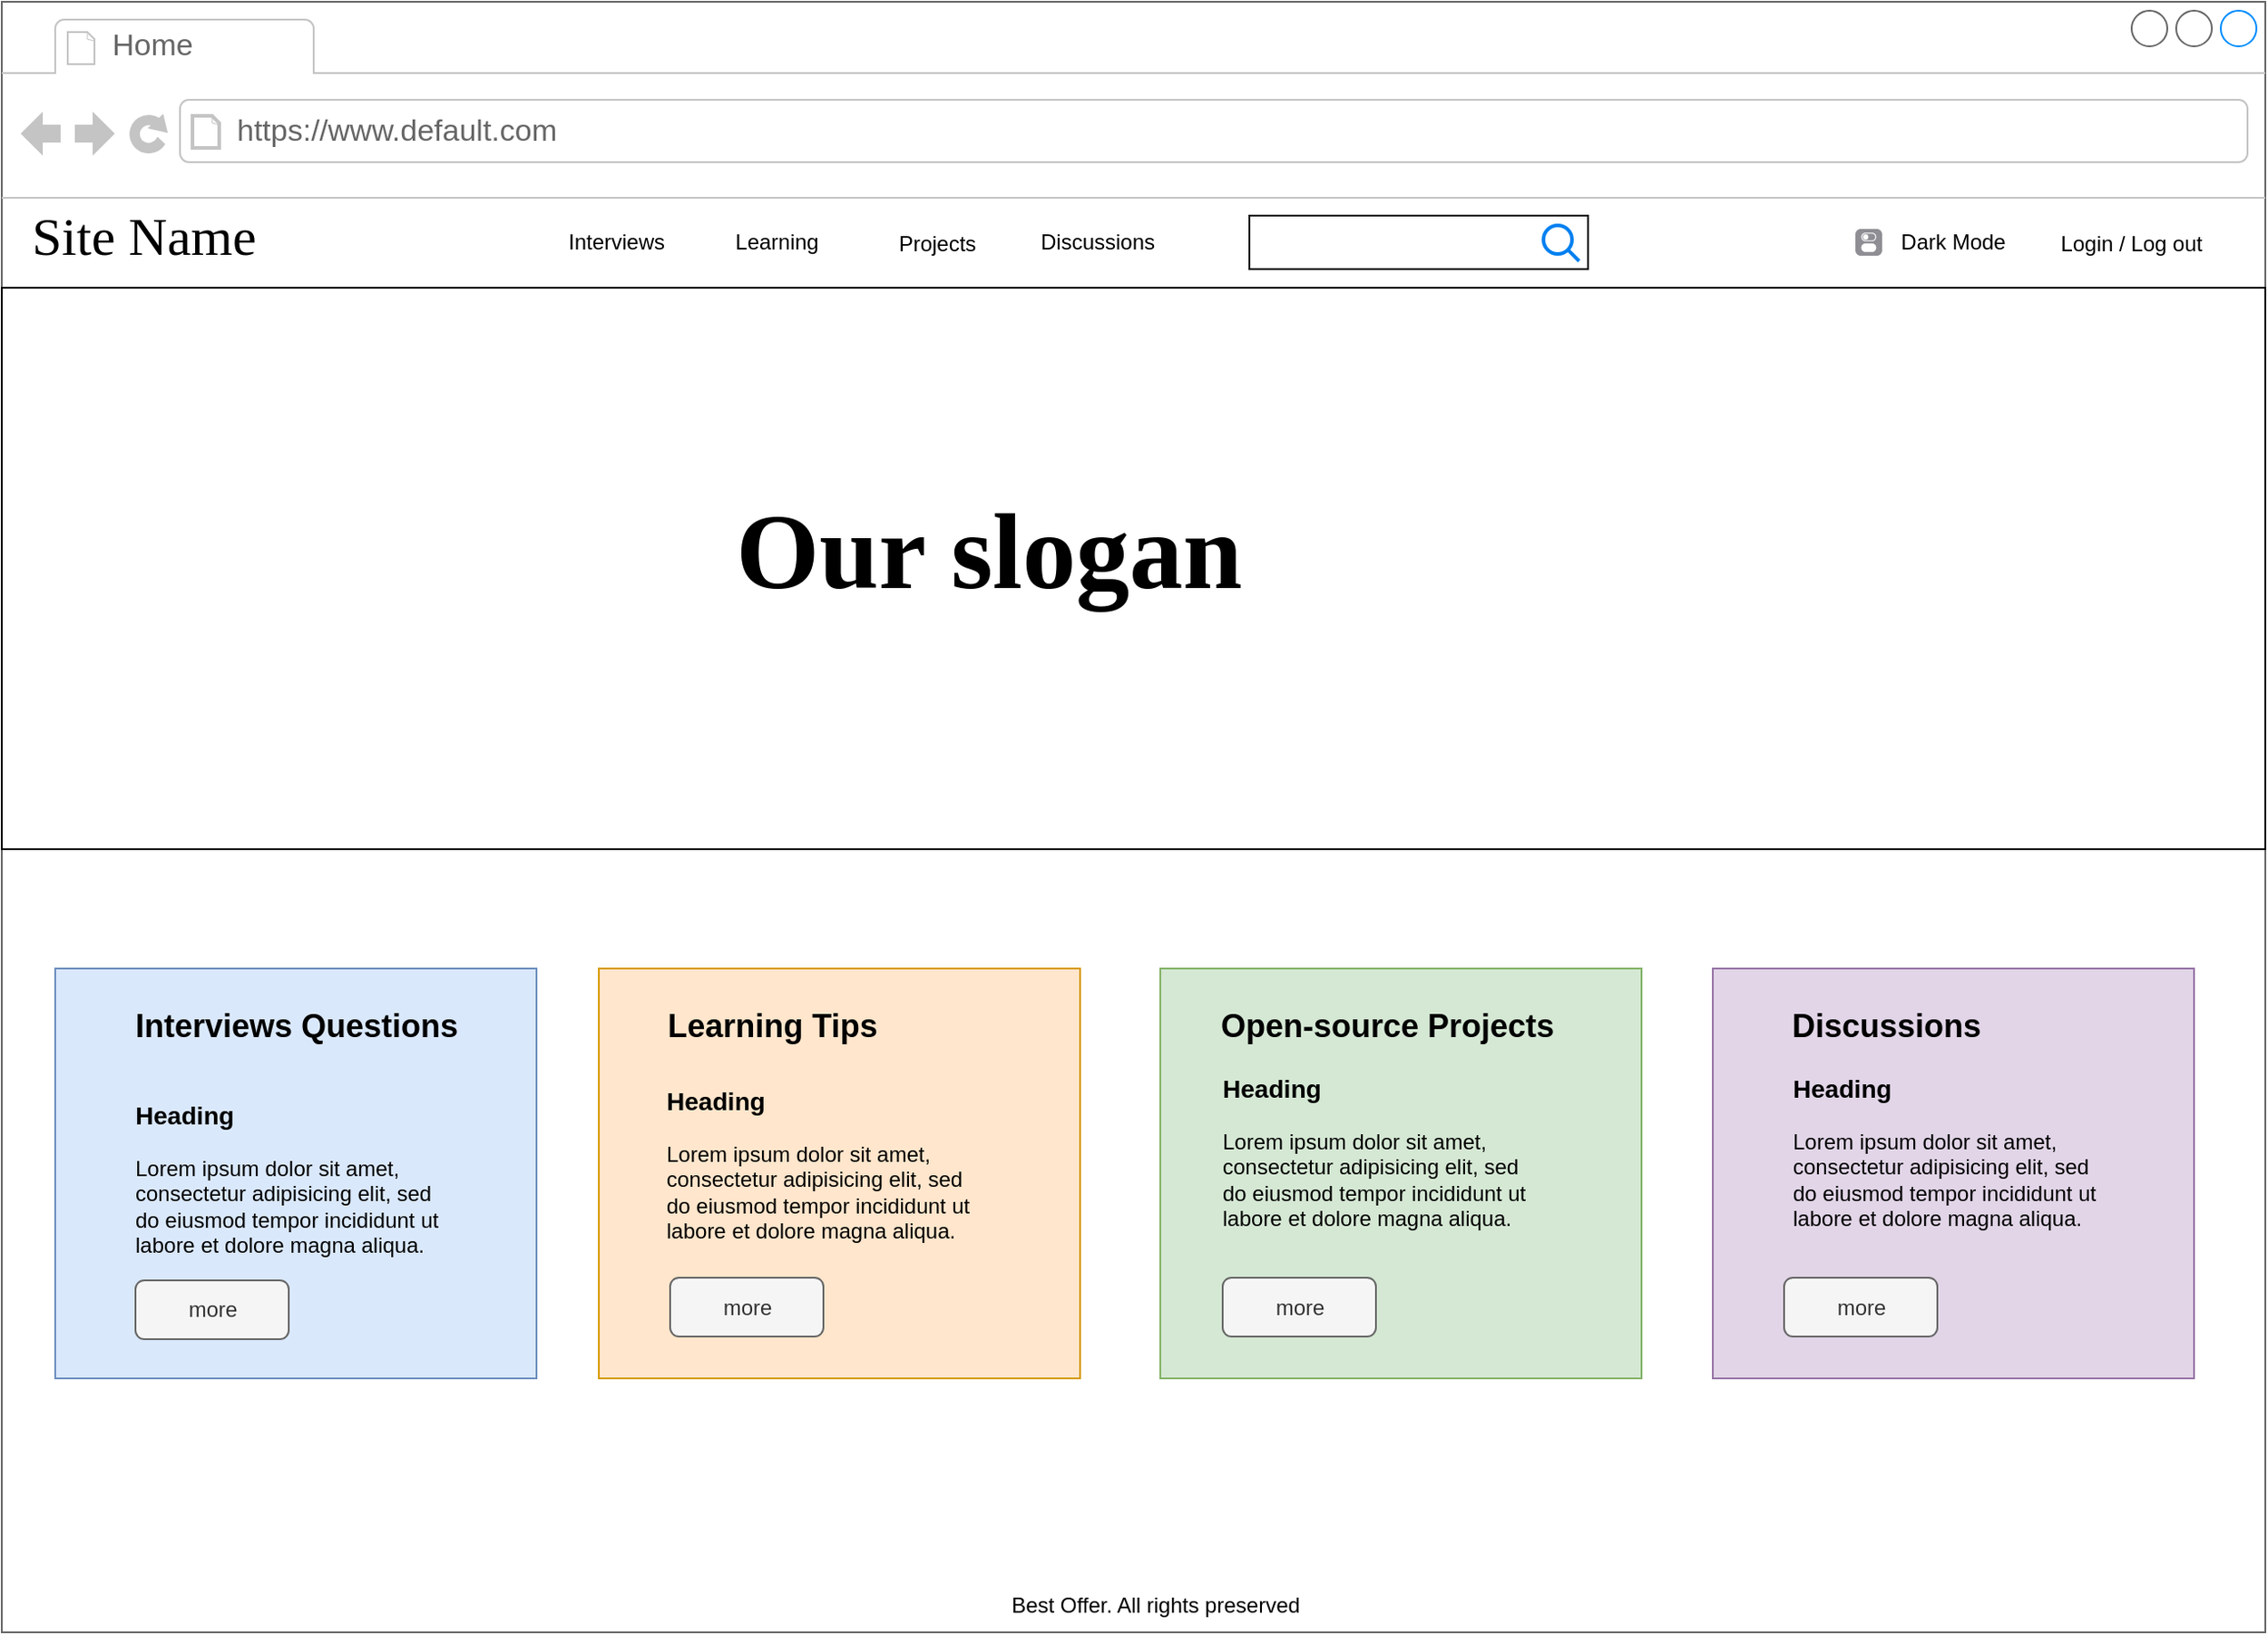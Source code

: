 <mxfile version="20.0.4" type="device"><diagram name="Page-1" id="2cc2dc42-3aac-f2a9-1cec-7a8b7cbee084"><mxGraphModel dx="1470" dy="828" grid="1" gridSize="10" guides="1" tooltips="1" connect="1" arrows="1" fold="1" page="1" pageScale="1" pageWidth="1100" pageHeight="850" background="none" math="0" shadow="0"><root><mxCell id="0"/><mxCell id="1" parent="0"/><mxCell id="7026571954dc6520-1" value="" style="strokeWidth=1;shadow=0;dashed=0;align=center;html=1;shape=mxgraph.mockup.containers.browserWindow;rSize=0;strokeColor=#666666;mainText=,;recursiveResize=0;rounded=0;labelBackgroundColor=none;fontFamily=Verdana;fontSize=12" parent="1" vertex="1"><mxGeometry x="30" y="10" width="1270" height="915" as="geometry"/></mxCell><mxCell id="7026571954dc6520-2" value="Home" style="strokeWidth=1;shadow=0;dashed=0;align=center;html=1;shape=mxgraph.mockup.containers.anchor;fontSize=17;fontColor=#666666;align=left;" parent="7026571954dc6520-1" vertex="1"><mxGeometry x="60" y="12" width="110" height="26" as="geometry"/></mxCell><mxCell id="7026571954dc6520-3" value="https://www.default.com" style="strokeWidth=1;shadow=0;dashed=0;align=center;html=1;shape=mxgraph.mockup.containers.anchor;rSize=0;fontSize=17;fontColor=#666666;align=left;" parent="7026571954dc6520-1" vertex="1"><mxGeometry x="130" y="60" width="250" height="26" as="geometry"/></mxCell><mxCell id="7026571954dc6520-4" value="Site Name" style="text;html=1;points=[];align=left;verticalAlign=top;spacingTop=-4;fontSize=30;fontFamily=Verdana" parent="7026571954dc6520-1" vertex="1"><mxGeometry x="15" y="110.5" width="340" height="50" as="geometry"/></mxCell><mxCell id="50BSxsQ_kDAR9iKfMVQp-1" value="Interviews" style="text;html=1;strokeColor=none;fillColor=none;align=center;verticalAlign=middle;whiteSpace=wrap;rounded=0;" parent="7026571954dc6520-1" vertex="1"><mxGeometry x="315" y="120" width="60" height="30" as="geometry"/></mxCell><mxCell id="50BSxsQ_kDAR9iKfMVQp-2" value="Learning" style="text;html=1;strokeColor=none;fillColor=none;align=center;verticalAlign=middle;whiteSpace=wrap;rounded=0;" parent="7026571954dc6520-1" vertex="1"><mxGeometry x="405" y="120" width="60" height="30" as="geometry"/></mxCell><mxCell id="50BSxsQ_kDAR9iKfMVQp-3" value="Projects" style="text;html=1;strokeColor=none;fillColor=none;align=center;verticalAlign=middle;whiteSpace=wrap;rounded=0;" parent="7026571954dc6520-1" vertex="1"><mxGeometry x="495" y="120.5" width="60" height="30" as="geometry"/></mxCell><mxCell id="50BSxsQ_kDAR9iKfMVQp-4" value="" style="rounded=0;whiteSpace=wrap;html=1;" parent="7026571954dc6520-1" vertex="1"><mxGeometry x="700" y="120" width="190" height="30" as="geometry"/></mxCell><mxCell id="50BSxsQ_kDAR9iKfMVQp-6" value="" style="html=1;strokeWidth=1;shadow=0;dashed=0;shape=mxgraph.ios7.misc.switch;fillColor=#8F8E94;strokeColor=none;buttonText=;strokeColor2=#222222;fontColor=#222222;fontSize=8;verticalLabelPosition=bottom;verticalAlign=top;align=center;sketch=0;" parent="7026571954dc6520-1" vertex="1"><mxGeometry x="1040" y="127.5" width="15" height="15" as="geometry"/></mxCell><mxCell id="50BSxsQ_kDAR9iKfMVQp-7" value="" style="html=1;verticalLabelPosition=bottom;align=center;labelBackgroundColor=#ffffff;verticalAlign=top;strokeWidth=2;strokeColor=#0080F0;shadow=0;dashed=0;shape=mxgraph.ios7.icons.looking_glass;" parent="7026571954dc6520-1" vertex="1"><mxGeometry x="865" y="125.5" width="20" height="20" as="geometry"/></mxCell><mxCell id="50BSxsQ_kDAR9iKfMVQp-8" value="Discussions" style="text;html=1;strokeColor=none;fillColor=none;align=center;verticalAlign=middle;whiteSpace=wrap;rounded=0;" parent="7026571954dc6520-1" vertex="1"><mxGeometry x="585" y="120" width="60" height="30" as="geometry"/></mxCell><mxCell id="50BSxsQ_kDAR9iKfMVQp-9" value="" style="rounded=0;whiteSpace=wrap;html=1;fillColor=#dae8fc;strokeColor=#6c8ebf;" parent="7026571954dc6520-1" vertex="1"><mxGeometry x="30" y="542.5" width="270" height="230" as="geometry"/></mxCell><mxCell id="50BSxsQ_kDAR9iKfMVQp-10" value="" style="rounded=0;whiteSpace=wrap;html=1;fillColor=#e1d5e7;strokeColor=#9673a6;" parent="7026571954dc6520-1" vertex="1"><mxGeometry x="960" y="542.5" width="270" height="230" as="geometry"/></mxCell><mxCell id="50BSxsQ_kDAR9iKfMVQp-11" value="" style="rounded=0;whiteSpace=wrap;html=1;fillColor=#ffe6cc;strokeColor=#d79b00;" parent="7026571954dc6520-1" vertex="1"><mxGeometry x="335" y="542.5" width="270" height="230" as="geometry"/></mxCell><mxCell id="50BSxsQ_kDAR9iKfMVQp-12" value="" style="rounded=0;whiteSpace=wrap;html=1;fontStyle=1;fillColor=#d5e8d4;strokeColor=#82b366;" parent="7026571954dc6520-1" vertex="1"><mxGeometry x="650" y="542.5" width="270" height="230" as="geometry"/></mxCell><mxCell id="50BSxsQ_kDAR9iKfMVQp-13" value="&lt;h2&gt;Interviews Questions&lt;/h2&gt;" style="text;html=1;strokeColor=none;fillColor=none;align=center;verticalAlign=middle;whiteSpace=wrap;rounded=0;" parent="7026571954dc6520-1" vertex="1"><mxGeometry x="57.5" y="562.5" width="215" height="25" as="geometry"/></mxCell><mxCell id="50BSxsQ_kDAR9iKfMVQp-15" value="&lt;h2&gt;Learning Tips&lt;/h2&gt;" style="text;html=1;strokeColor=none;fillColor=none;align=center;verticalAlign=middle;whiteSpace=wrap;rounded=0;" parent="7026571954dc6520-1" vertex="1"><mxGeometry x="330" y="562.5" width="205" height="25" as="geometry"/></mxCell><mxCell id="50BSxsQ_kDAR9iKfMVQp-16" value="&lt;h2&gt;Open-source Projects&lt;/h2&gt;" style="text;html=1;strokeColor=none;fillColor=none;align=center;verticalAlign=middle;whiteSpace=wrap;rounded=0;" parent="7026571954dc6520-1" vertex="1"><mxGeometry x="670" y="562.5" width="215" height="25" as="geometry"/></mxCell><mxCell id="50BSxsQ_kDAR9iKfMVQp-17" value="&lt;h2&gt;Discussions&lt;/h2&gt;" style="text;html=1;strokeColor=none;fillColor=none;align=center;verticalAlign=middle;whiteSpace=wrap;rounded=0;" parent="7026571954dc6520-1" vertex="1"><mxGeometry x="950" y="562.5" width="215" height="25" as="geometry"/></mxCell><mxCell id="50BSxsQ_kDAR9iKfMVQp-18" value="&lt;h3&gt;Heading&lt;/h3&gt;&lt;p&gt;Lorem ipsum dolor sit amet, consectetur adipisicing elit, sed do eiusmod tempor incididunt ut labore et dolore magna aliqua.&lt;/p&gt;" style="text;html=1;strokeColor=none;fillColor=none;spacing=5;spacingTop=-20;whiteSpace=wrap;overflow=hidden;rounded=0;" parent="7026571954dc6520-1" vertex="1"><mxGeometry x="70" y="612.5" width="190" height="105" as="geometry"/></mxCell><mxCell id="50BSxsQ_kDAR9iKfMVQp-19" value="more" style="rounded=1;fillColor=#f5f5f5;strokeColor=#666666;html=1;align=center;verticalAlign=middle;fontStyle=0;fontSize=12;sketch=0;fontColor=#333333;" parent="7026571954dc6520-1" vertex="1"><mxGeometry x="75" y="717.5" width="86" height="33" as="geometry"/></mxCell><mxCell id="50BSxsQ_kDAR9iKfMVQp-20" value="&lt;h3&gt;Heading&lt;/h3&gt;&lt;p&gt;Lorem ipsum dolor sit amet, consectetur adipisicing elit, sed do eiusmod tempor incididunt ut labore et dolore magna aliqua.&lt;/p&gt;" style="text;html=1;strokeColor=none;fillColor=none;spacing=5;spacingTop=-20;whiteSpace=wrap;overflow=hidden;rounded=0;" parent="7026571954dc6520-1" vertex="1"><mxGeometry x="1000" y="597.5" width="190" height="105" as="geometry"/></mxCell><mxCell id="50BSxsQ_kDAR9iKfMVQp-21" value="more" style="rounded=1;fillColor=#f5f5f5;strokeColor=#666666;html=1;align=center;verticalAlign=middle;fontStyle=0;fontSize=12;sketch=0;fontColor=#333333;" parent="7026571954dc6520-1" vertex="1"><mxGeometry x="685" y="716" width="86" height="33" as="geometry"/></mxCell><mxCell id="50BSxsQ_kDAR9iKfMVQp-22" value="more" style="rounded=1;fillColor=#f5f5f5;strokeColor=#666666;html=1;align=center;verticalAlign=middle;fontStyle=0;fontSize=12;sketch=0;fontColor=#333333;" parent="7026571954dc6520-1" vertex="1"><mxGeometry x="375" y="716" width="86" height="33" as="geometry"/></mxCell><mxCell id="50BSxsQ_kDAR9iKfMVQp-23" value="&lt;h3&gt;Heading&lt;/h3&gt;&lt;p&gt;Lorem ipsum dolor sit amet, consectetur adipisicing elit, sed do eiusmod tempor incididunt ut labore et dolore magna aliqua.&lt;/p&gt;" style="text;html=1;strokeColor=none;fillColor=none;spacing=5;spacingTop=-20;whiteSpace=wrap;overflow=hidden;rounded=0;" parent="7026571954dc6520-1" vertex="1"><mxGeometry x="367.5" y="605" width="190" height="105" as="geometry"/></mxCell><mxCell id="50BSxsQ_kDAR9iKfMVQp-24" value="&lt;h3&gt;Heading&lt;/h3&gt;&lt;p&gt;Lorem ipsum dolor sit amet, consectetur adipisicing elit, sed do eiusmod tempor incididunt ut labore et dolore magna aliqua.&lt;/p&gt;" style="text;html=1;strokeColor=none;fillColor=none;spacing=5;spacingTop=-20;whiteSpace=wrap;overflow=hidden;rounded=0;" parent="7026571954dc6520-1" vertex="1"><mxGeometry x="680" y="597.5" width="190" height="105" as="geometry"/></mxCell><mxCell id="50BSxsQ_kDAR9iKfMVQp-79" value="more" style="rounded=1;fillColor=#f5f5f5;strokeColor=#666666;html=1;align=center;verticalAlign=middle;fontStyle=0;fontSize=12;sketch=0;fontColor=#333333;" parent="7026571954dc6520-1" vertex="1"><mxGeometry x="1000" y="716" width="86" height="33" as="geometry"/></mxCell><mxCell id="50BSxsQ_kDAR9iKfMVQp-85" value="Best Offer. All rights preserved" style="text;html=1;strokeColor=none;fillColor=none;align=center;verticalAlign=middle;whiteSpace=wrap;rounded=0;" parent="7026571954dc6520-1" vertex="1"><mxGeometry x="555" y="885" width="185" height="30" as="geometry"/></mxCell><mxCell id="50BSxsQ_kDAR9iKfMVQp-87" value="" style="shape=image;html=1;verticalAlign=top;verticalLabelPosition=bottom;labelBackgroundColor=#ffffff;imageAspect=0;aspect=fixed;image=https://cdn0.iconfinder.com/data/icons/phosphor-thin-vol-2/256/copyright-thin-128.png" parent="7026571954dc6520-1" vertex="1"><mxGeometry x="544.5" y="890" width="20" height="20" as="geometry"/></mxCell><mxCell id="50BSxsQ_kDAR9iKfMVQp-88" value="" style="rounded=0;whiteSpace=wrap;html=1;" parent="7026571954dc6520-1" vertex="1"><mxGeometry y="160.5" width="1270" height="315" as="geometry"/></mxCell><mxCell id="50BSxsQ_kDAR9iKfMVQp-89" value="&lt;h1&gt;Our slogan&lt;/h1&gt;" style="text;html=1;points=[];align=left;verticalAlign=top;spacingTop=-4;fontSize=30;fontFamily=Verdana" parent="7026571954dc6520-1" vertex="1"><mxGeometry x="410" y="230" width="550" height="110" as="geometry"/></mxCell><mxCell id="50BSxsQ_kDAR9iKfMVQp-90" value="Login / Log out" style="text;html=1;strokeColor=none;fillColor=none;align=center;verticalAlign=middle;whiteSpace=wrap;rounded=0;" parent="7026571954dc6520-1" vertex="1"><mxGeometry x="1150" y="120.5" width="90" height="30" as="geometry"/></mxCell><mxCell id="50BSxsQ_kDAR9iKfMVQp-91" value="Dark Mode" style="text;html=1;strokeColor=none;fillColor=none;align=center;verticalAlign=middle;whiteSpace=wrap;rounded=0;" parent="7026571954dc6520-1" vertex="1"><mxGeometry x="1055" y="120" width="80" height="30" as="geometry"/></mxCell><mxCell id="hIek4zEpLd-uNhhfBUAt-1" value="" style="shape=image;html=1;verticalAlign=top;verticalLabelPosition=bottom;labelBackgroundColor=#ffffff;imageAspect=0;aspect=fixed;image=https://cdn4.iconfinder.com/data/icons/essential-app-1/16/pen-write-pencil-draft-128.png;fontColor=#4D4D4D;strokeColor=#CCCCCC;fillColor=#E3DC76;" vertex="1" parent="7026571954dc6520-1"><mxGeometry x="1000" y="130" width="14.5" height="14.5" as="geometry"/></mxCell></root></mxGraphModel></diagram></mxfile>